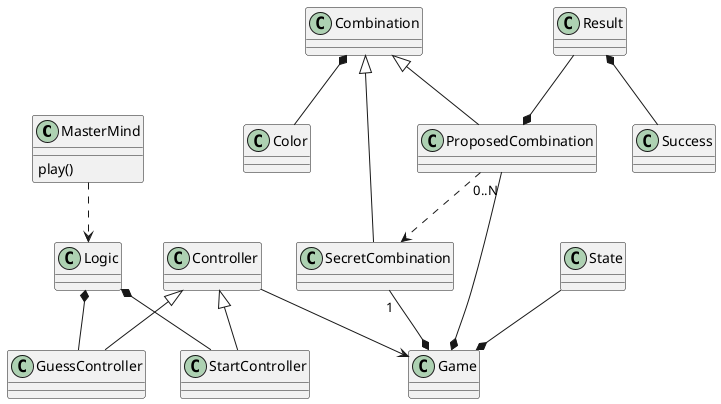 @startuml

class MasterMind {
	play()
}

SecretCombination "1" --* Game
ProposedCombination "0..N" --* Game
State --* Game
ProposedCombination ..> SecretCombination
Combination <|-- SecretCombination
Combination <|-- ProposedCombination
Combination *-- Color
Result --* ProposedCombination
Result *-- Success

Controller <|-- StartController
Controller <|-- GuessController
Controller --> Game
Logic *-- StartController
Logic *-- GuessController

MasterMind ..> Logic

@enduml